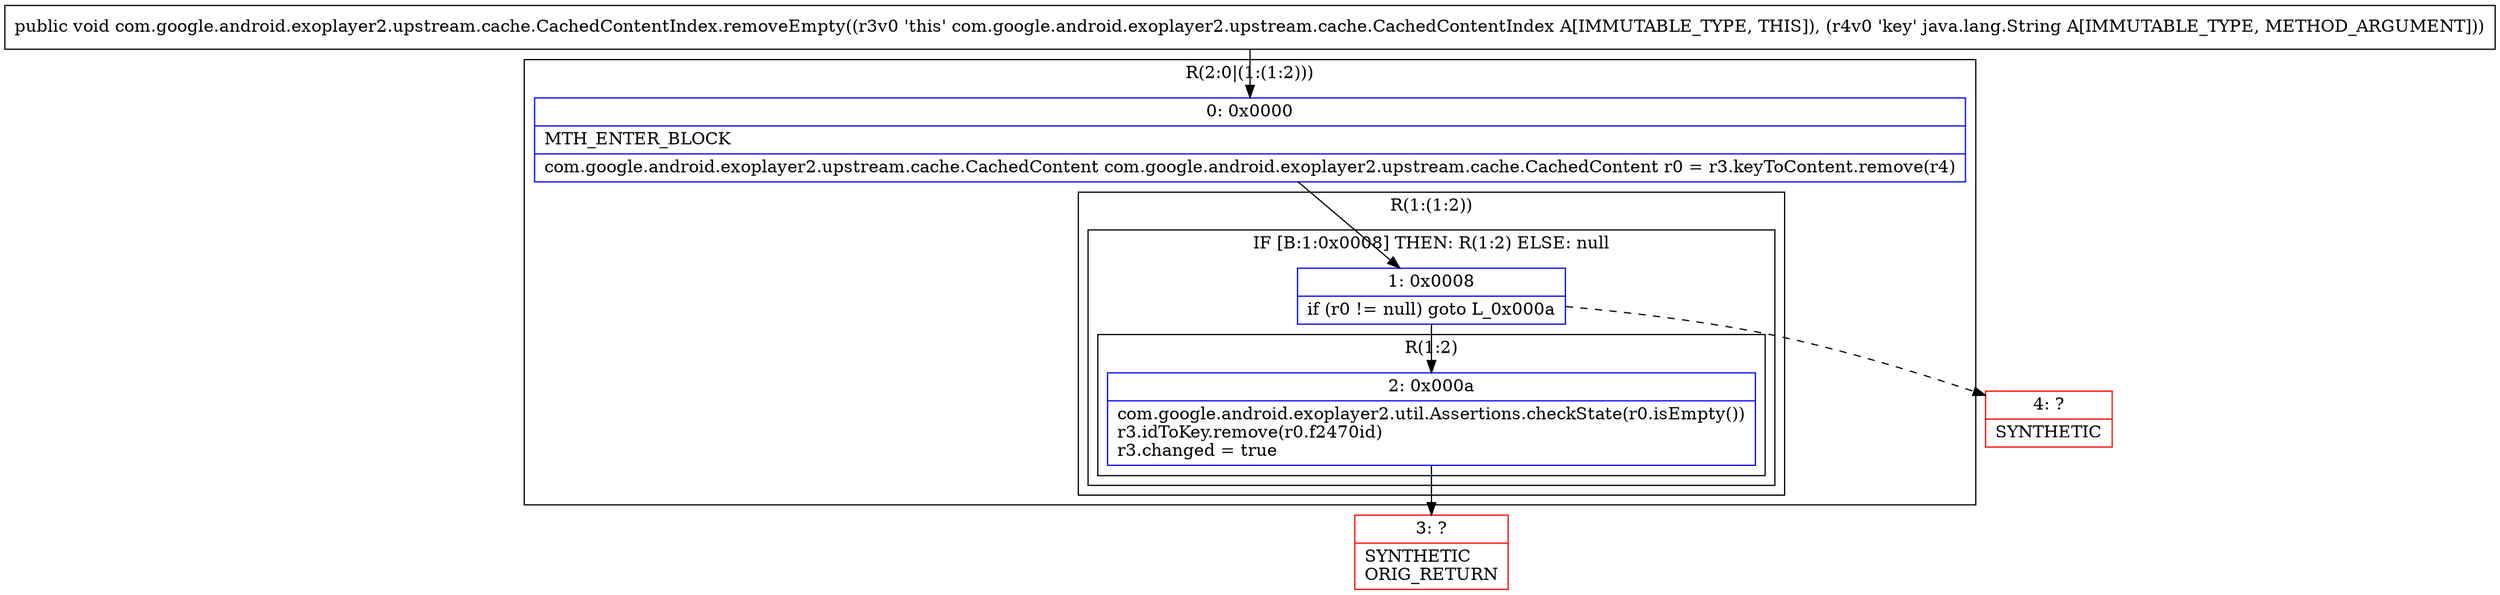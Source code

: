 digraph "CFG forcom.google.android.exoplayer2.upstream.cache.CachedContentIndex.removeEmpty(Ljava\/lang\/String;)V" {
subgraph cluster_Region_1419823997 {
label = "R(2:0|(1:(1:2)))";
node [shape=record,color=blue];
Node_0 [shape=record,label="{0\:\ 0x0000|MTH_ENTER_BLOCK\l|com.google.android.exoplayer2.upstream.cache.CachedContent com.google.android.exoplayer2.upstream.cache.CachedContent r0 = r3.keyToContent.remove(r4)\l}"];
subgraph cluster_Region_2117537117 {
label = "R(1:(1:2))";
node [shape=record,color=blue];
subgraph cluster_IfRegion_581824625 {
label = "IF [B:1:0x0008] THEN: R(1:2) ELSE: null";
node [shape=record,color=blue];
Node_1 [shape=record,label="{1\:\ 0x0008|if (r0 != null) goto L_0x000a\l}"];
subgraph cluster_Region_2037680213 {
label = "R(1:2)";
node [shape=record,color=blue];
Node_2 [shape=record,label="{2\:\ 0x000a|com.google.android.exoplayer2.util.Assertions.checkState(r0.isEmpty())\lr3.idToKey.remove(r0.f2470id)\lr3.changed = true\l}"];
}
}
}
}
Node_3 [shape=record,color=red,label="{3\:\ ?|SYNTHETIC\lORIG_RETURN\l}"];
Node_4 [shape=record,color=red,label="{4\:\ ?|SYNTHETIC\l}"];
MethodNode[shape=record,label="{public void com.google.android.exoplayer2.upstream.cache.CachedContentIndex.removeEmpty((r3v0 'this' com.google.android.exoplayer2.upstream.cache.CachedContentIndex A[IMMUTABLE_TYPE, THIS]), (r4v0 'key' java.lang.String A[IMMUTABLE_TYPE, METHOD_ARGUMENT])) }"];
MethodNode -> Node_0;
Node_0 -> Node_1;
Node_1 -> Node_2;
Node_1 -> Node_4[style=dashed];
Node_2 -> Node_3;
}

